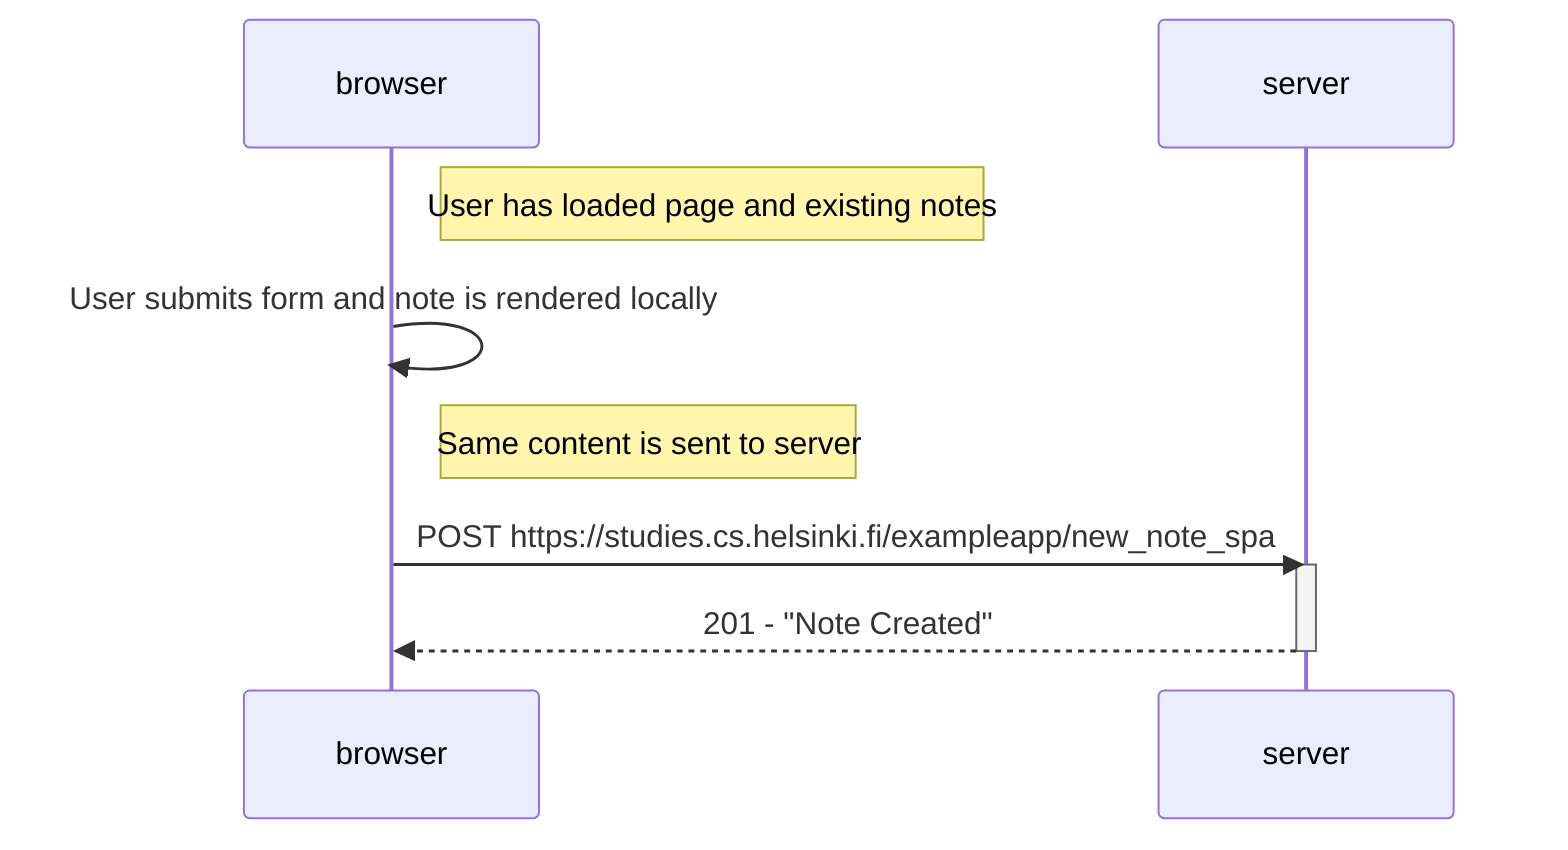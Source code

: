 sequenceDiagram
    participant browser
    participant server

    Note right of browser: User has loaded page and existing notes

    browser->>browser: User submits form and note is rendered locally

    Note right of browser: Same content is sent to server

    browser->>server: POST https://studies.cs.helsinki.fi/exampleapp/new_note_spa
    activate server
    server-->>browser: 201 - "Note Created"
    deactivate server